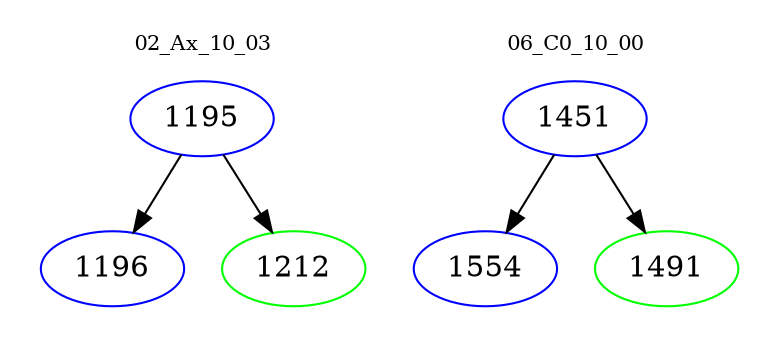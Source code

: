 digraph{
subgraph cluster_0 {
color = white
label = "02_Ax_10_03";
fontsize=10;
T0_1195 [label="1195", color="blue"]
T0_1195 -> T0_1196 [color="black"]
T0_1196 [label="1196", color="blue"]
T0_1195 -> T0_1212 [color="black"]
T0_1212 [label="1212", color="green"]
}
subgraph cluster_1 {
color = white
label = "06_C0_10_00";
fontsize=10;
T1_1451 [label="1451", color="blue"]
T1_1451 -> T1_1554 [color="black"]
T1_1554 [label="1554", color="blue"]
T1_1451 -> T1_1491 [color="black"]
T1_1491 [label="1491", color="green"]
}
}
